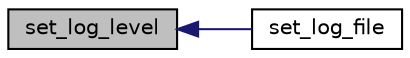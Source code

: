 digraph G
{
  edge [fontname="Helvetica",fontsize="10",labelfontname="Helvetica",labelfontsize="10"];
  node [fontname="Helvetica",fontsize="10",shape=record];
  rankdir=LR;
  Node1 [label="set_log_level",height=0.2,width=0.4,color="black", fillcolor="grey75", style="filled" fontcolor="black"];
  Node1 -> Node2 [dir=back,color="midnightblue",fontsize="10",style="solid",fontname="Helvetica"];
  Node2 [label="set_log_file",height=0.2,width=0.4,color="black", fillcolor="white", style="filled",URL="$group___l_o_g.html#gac83aa9829ddf0d169e2890ef63052b52",tooltip="Set the logging to a file instead of stderr."];
}
